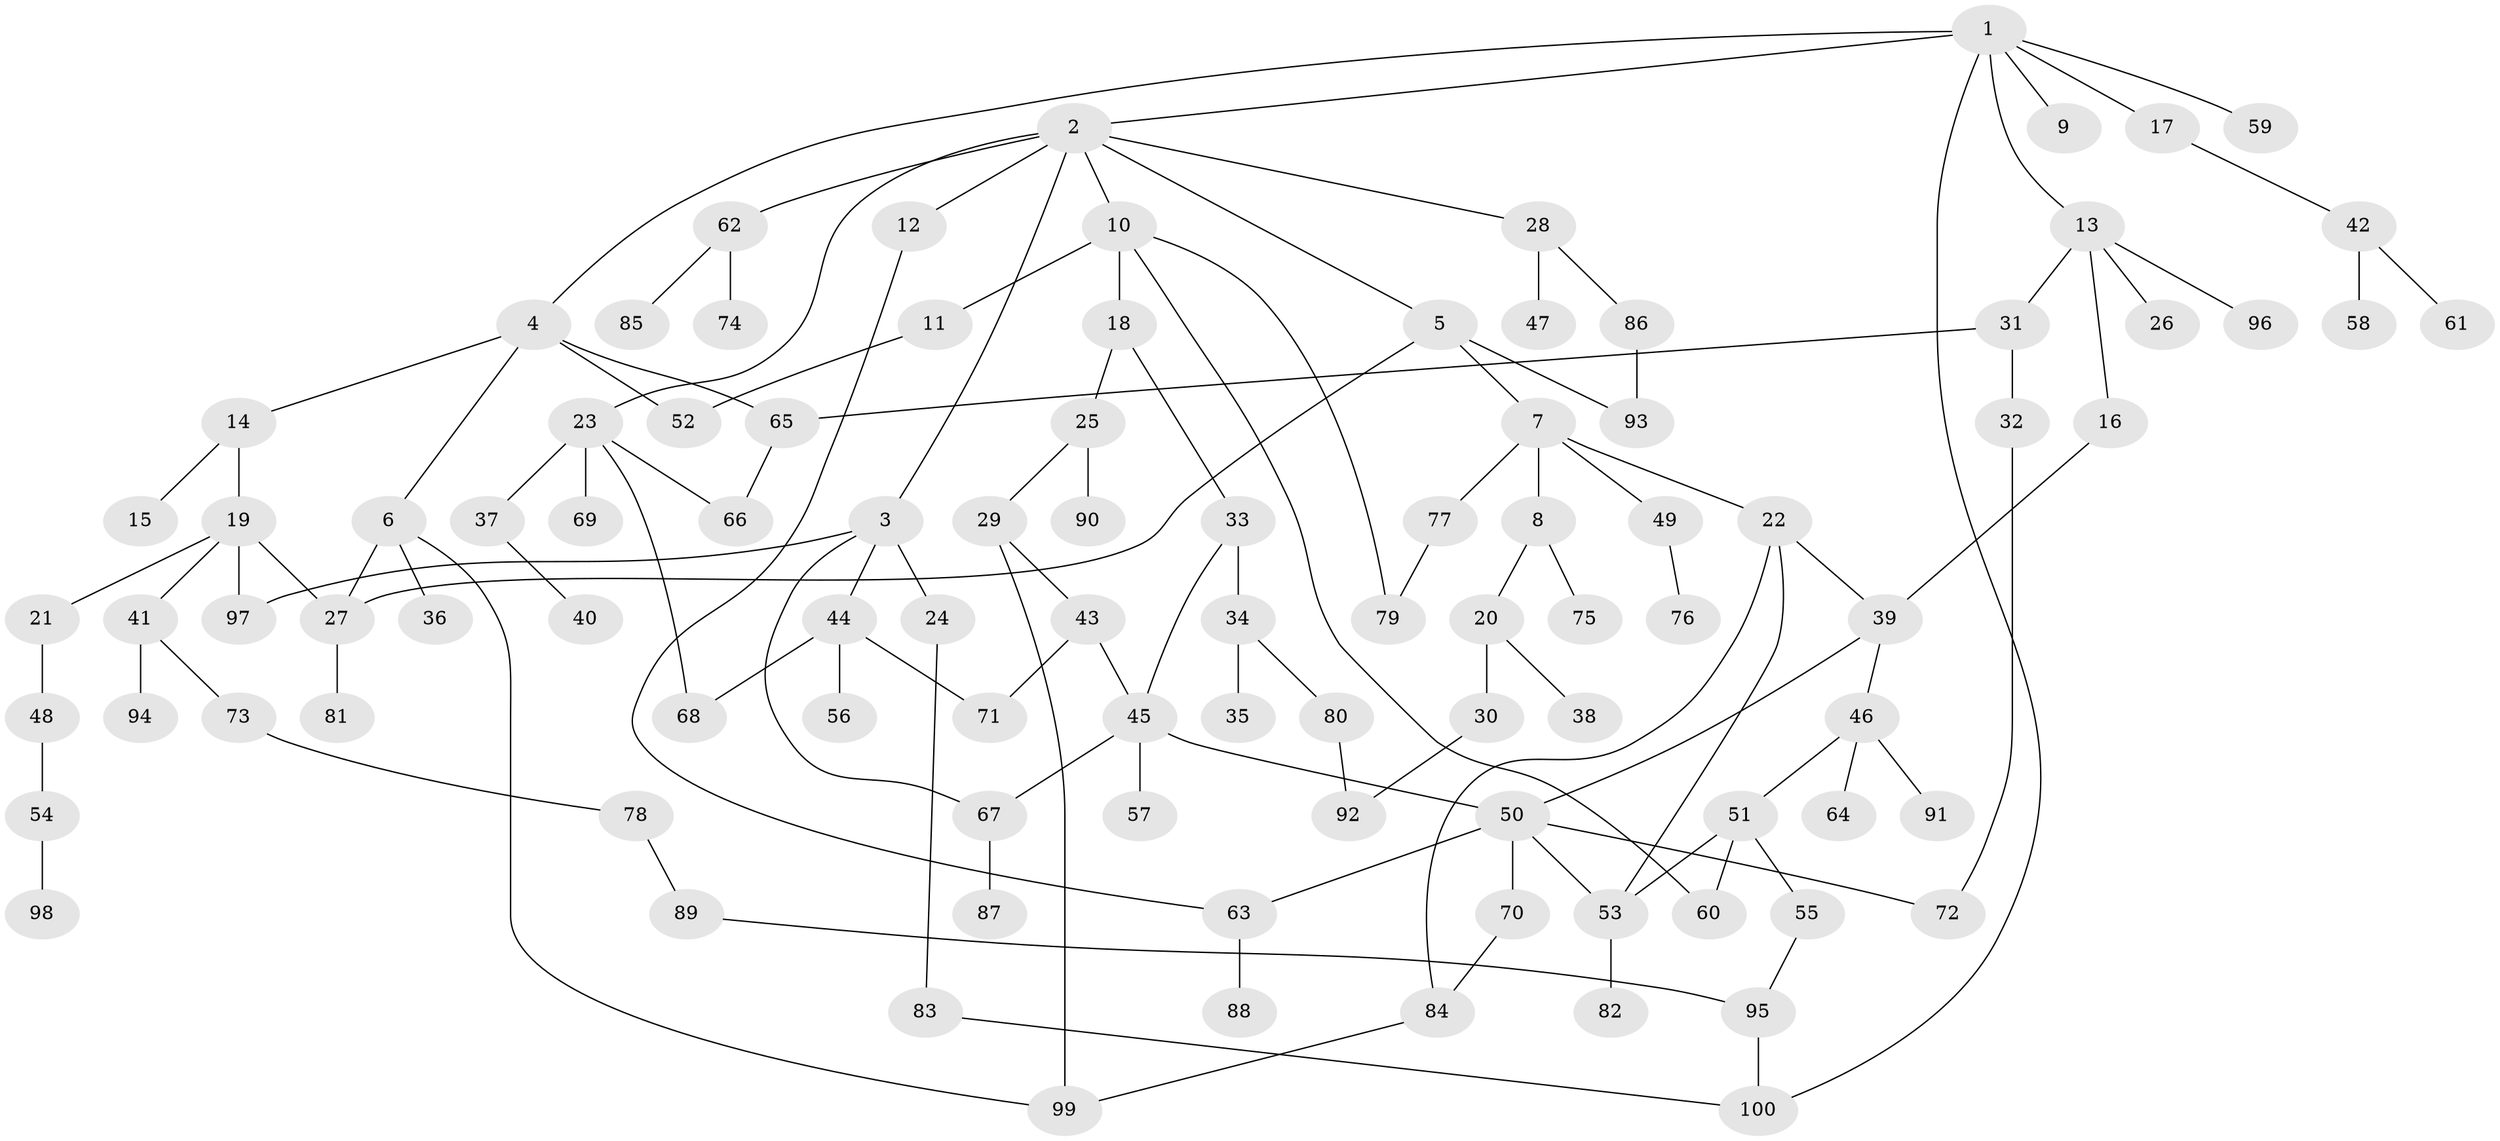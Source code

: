 // Generated by graph-tools (version 1.1) at 2025/11/02/21/25 10:11:06]
// undirected, 100 vertices, 125 edges
graph export_dot {
graph [start="1"]
  node [color=gray90,style=filled];
  1;
  2;
  3;
  4;
  5;
  6;
  7;
  8;
  9;
  10;
  11;
  12;
  13;
  14;
  15;
  16;
  17;
  18;
  19;
  20;
  21;
  22;
  23;
  24;
  25;
  26;
  27;
  28;
  29;
  30;
  31;
  32;
  33;
  34;
  35;
  36;
  37;
  38;
  39;
  40;
  41;
  42;
  43;
  44;
  45;
  46;
  47;
  48;
  49;
  50;
  51;
  52;
  53;
  54;
  55;
  56;
  57;
  58;
  59;
  60;
  61;
  62;
  63;
  64;
  65;
  66;
  67;
  68;
  69;
  70;
  71;
  72;
  73;
  74;
  75;
  76;
  77;
  78;
  79;
  80;
  81;
  82;
  83;
  84;
  85;
  86;
  87;
  88;
  89;
  90;
  91;
  92;
  93;
  94;
  95;
  96;
  97;
  98;
  99;
  100;
  1 -- 2;
  1 -- 4;
  1 -- 9;
  1 -- 13;
  1 -- 17;
  1 -- 59;
  1 -- 100;
  2 -- 3;
  2 -- 5;
  2 -- 10;
  2 -- 12;
  2 -- 23;
  2 -- 28;
  2 -- 62;
  3 -- 24;
  3 -- 44;
  3 -- 67;
  3 -- 97;
  4 -- 6;
  4 -- 14;
  4 -- 52;
  4 -- 65;
  5 -- 7;
  5 -- 93;
  5 -- 27;
  6 -- 36;
  6 -- 99;
  6 -- 27;
  7 -- 8;
  7 -- 22;
  7 -- 49;
  7 -- 77;
  8 -- 20;
  8 -- 75;
  10 -- 11;
  10 -- 18;
  10 -- 79;
  10 -- 60;
  11 -- 52;
  12 -- 63;
  13 -- 16;
  13 -- 26;
  13 -- 31;
  13 -- 96;
  14 -- 15;
  14 -- 19;
  16 -- 39;
  17 -- 42;
  18 -- 25;
  18 -- 33;
  19 -- 21;
  19 -- 27;
  19 -- 41;
  19 -- 97;
  20 -- 30;
  20 -- 38;
  21 -- 48;
  22 -- 39;
  22 -- 84;
  22 -- 53;
  23 -- 37;
  23 -- 66;
  23 -- 68;
  23 -- 69;
  24 -- 83;
  25 -- 29;
  25 -- 90;
  27 -- 81;
  28 -- 47;
  28 -- 86;
  29 -- 43;
  29 -- 99;
  30 -- 92;
  31 -- 32;
  31 -- 65;
  32 -- 72;
  33 -- 34;
  33 -- 45;
  34 -- 35;
  34 -- 80;
  37 -- 40;
  39 -- 46;
  39 -- 50;
  41 -- 73;
  41 -- 94;
  42 -- 58;
  42 -- 61;
  43 -- 45;
  43 -- 71;
  44 -- 56;
  44 -- 71;
  44 -- 68;
  45 -- 57;
  45 -- 50;
  45 -- 67;
  46 -- 51;
  46 -- 64;
  46 -- 91;
  48 -- 54;
  49 -- 76;
  50 -- 53;
  50 -- 70;
  50 -- 72;
  50 -- 63;
  51 -- 55;
  51 -- 60;
  51 -- 53;
  53 -- 82;
  54 -- 98;
  55 -- 95;
  62 -- 74;
  62 -- 85;
  63 -- 88;
  65 -- 66;
  67 -- 87;
  70 -- 84;
  73 -- 78;
  77 -- 79;
  78 -- 89;
  80 -- 92;
  83 -- 100;
  84 -- 99;
  86 -- 93;
  89 -- 95;
  95 -- 100;
}
